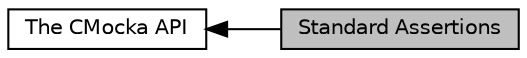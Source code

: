 digraph "Standard Assertions"
{
  edge [fontname="Helvetica",fontsize="10",labelfontname="Helvetica",labelfontsize="10"];
  node [fontname="Helvetica",fontsize="10",shape=record];
  rankdir=LR;
  Node1 [label="The CMocka API",height=0.2,width=0.4,color="black", fillcolor="white", style="filled",URL="$group__cmocka.html"];
  Node0 [label="Standard Assertions",height=0.2,width=0.4,color="black", fillcolor="grey75", style="filled", fontcolor="black"];
  Node1->Node0 [shape=plaintext, dir="back", style="solid"];
}
